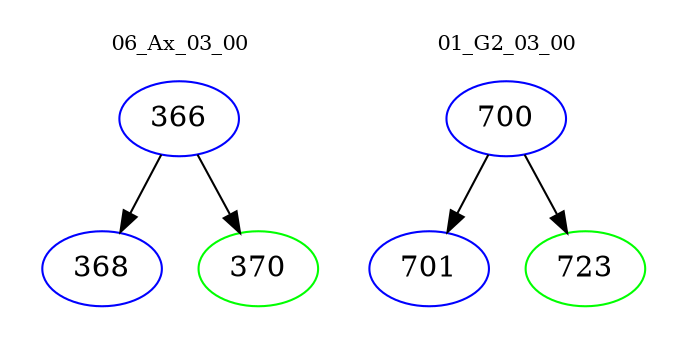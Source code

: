 digraph{
subgraph cluster_0 {
color = white
label = "06_Ax_03_00";
fontsize=10;
T0_366 [label="366", color="blue"]
T0_366 -> T0_368 [color="black"]
T0_368 [label="368", color="blue"]
T0_366 -> T0_370 [color="black"]
T0_370 [label="370", color="green"]
}
subgraph cluster_1 {
color = white
label = "01_G2_03_00";
fontsize=10;
T1_700 [label="700", color="blue"]
T1_700 -> T1_701 [color="black"]
T1_701 [label="701", color="blue"]
T1_700 -> T1_723 [color="black"]
T1_723 [label="723", color="green"]
}
}
